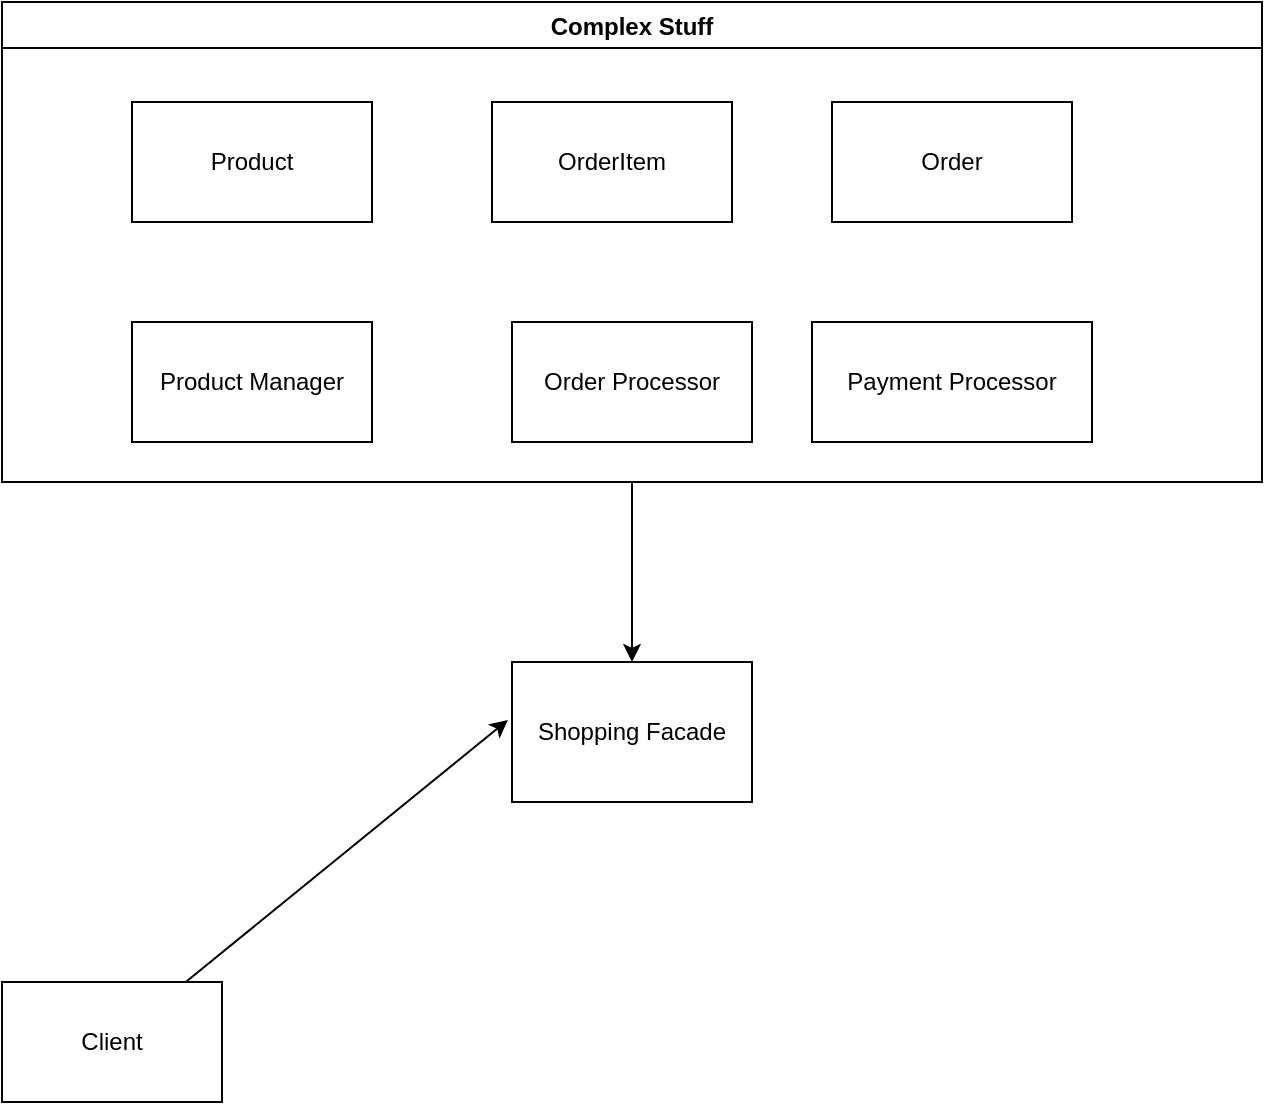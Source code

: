 <mxfile version="22.1.0" type="device">
  <diagram name="Page-1" id="1yPY8xSWDk-UBnH5RK5C">
    <mxGraphModel dx="1434" dy="756" grid="1" gridSize="10" guides="1" tooltips="1" connect="1" arrows="1" fold="1" page="1" pageScale="1" pageWidth="2339" pageHeight="3300" math="0" shadow="0">
      <root>
        <mxCell id="0" />
        <mxCell id="1" parent="0" />
        <mxCell id="9lsUMyASF6LS447TYtz6-1" value="Product" style="rounded=0;whiteSpace=wrap;html=1;" vertex="1" parent="1">
          <mxGeometry x="370" y="120" width="120" height="60" as="geometry" />
        </mxCell>
        <mxCell id="9lsUMyASF6LS447TYtz6-2" value="OrderItem" style="rounded=0;whiteSpace=wrap;html=1;" vertex="1" parent="1">
          <mxGeometry x="550" y="120" width="120" height="60" as="geometry" />
        </mxCell>
        <mxCell id="9lsUMyASF6LS447TYtz6-3" value="Order" style="rounded=0;whiteSpace=wrap;html=1;" vertex="1" parent="1">
          <mxGeometry x="720" y="120" width="120" height="60" as="geometry" />
        </mxCell>
        <mxCell id="9lsUMyASF6LS447TYtz6-4" value="Product Manager" style="rounded=0;whiteSpace=wrap;html=1;" vertex="1" parent="1">
          <mxGeometry x="370" y="230" width="120" height="60" as="geometry" />
        </mxCell>
        <mxCell id="9lsUMyASF6LS447TYtz6-5" value="Order Processor" style="rounded=0;whiteSpace=wrap;html=1;" vertex="1" parent="1">
          <mxGeometry x="560" y="230" width="120" height="60" as="geometry" />
        </mxCell>
        <mxCell id="9lsUMyASF6LS447TYtz6-6" value="Payment Processor" style="rounded=0;whiteSpace=wrap;html=1;" vertex="1" parent="1">
          <mxGeometry x="710" y="230" width="140" height="60" as="geometry" />
        </mxCell>
        <mxCell id="9lsUMyASF6LS447TYtz6-7" value="Shopping Facade" style="rounded=0;whiteSpace=wrap;html=1;" vertex="1" parent="1">
          <mxGeometry x="560" y="400" width="120" height="70" as="geometry" />
        </mxCell>
        <mxCell id="9lsUMyASF6LS447TYtz6-9" value="Client" style="rounded=0;whiteSpace=wrap;html=1;" vertex="1" parent="1">
          <mxGeometry x="305" y="560" width="110" height="60" as="geometry" />
        </mxCell>
        <mxCell id="9lsUMyASF6LS447TYtz6-12" style="edgeStyle=orthogonalEdgeStyle;rounded=0;orthogonalLoop=1;jettySize=auto;html=1;entryX=0.5;entryY=0;entryDx=0;entryDy=0;" edge="1" parent="1" source="9lsUMyASF6LS447TYtz6-10" target="9lsUMyASF6LS447TYtz6-7">
          <mxGeometry relative="1" as="geometry" />
        </mxCell>
        <mxCell id="9lsUMyASF6LS447TYtz6-10" value="Complex Stuff" style="swimlane;" vertex="1" parent="1">
          <mxGeometry x="305" y="70" width="630" height="240" as="geometry" />
        </mxCell>
        <mxCell id="9lsUMyASF6LS447TYtz6-11" style="rounded=0;orthogonalLoop=1;jettySize=auto;html=1;entryX=-0.017;entryY=0.414;entryDx=0;entryDy=0;entryPerimeter=0;" edge="1" parent="1" source="9lsUMyASF6LS447TYtz6-9" target="9lsUMyASF6LS447TYtz6-7">
          <mxGeometry relative="1" as="geometry" />
        </mxCell>
      </root>
    </mxGraphModel>
  </diagram>
</mxfile>

